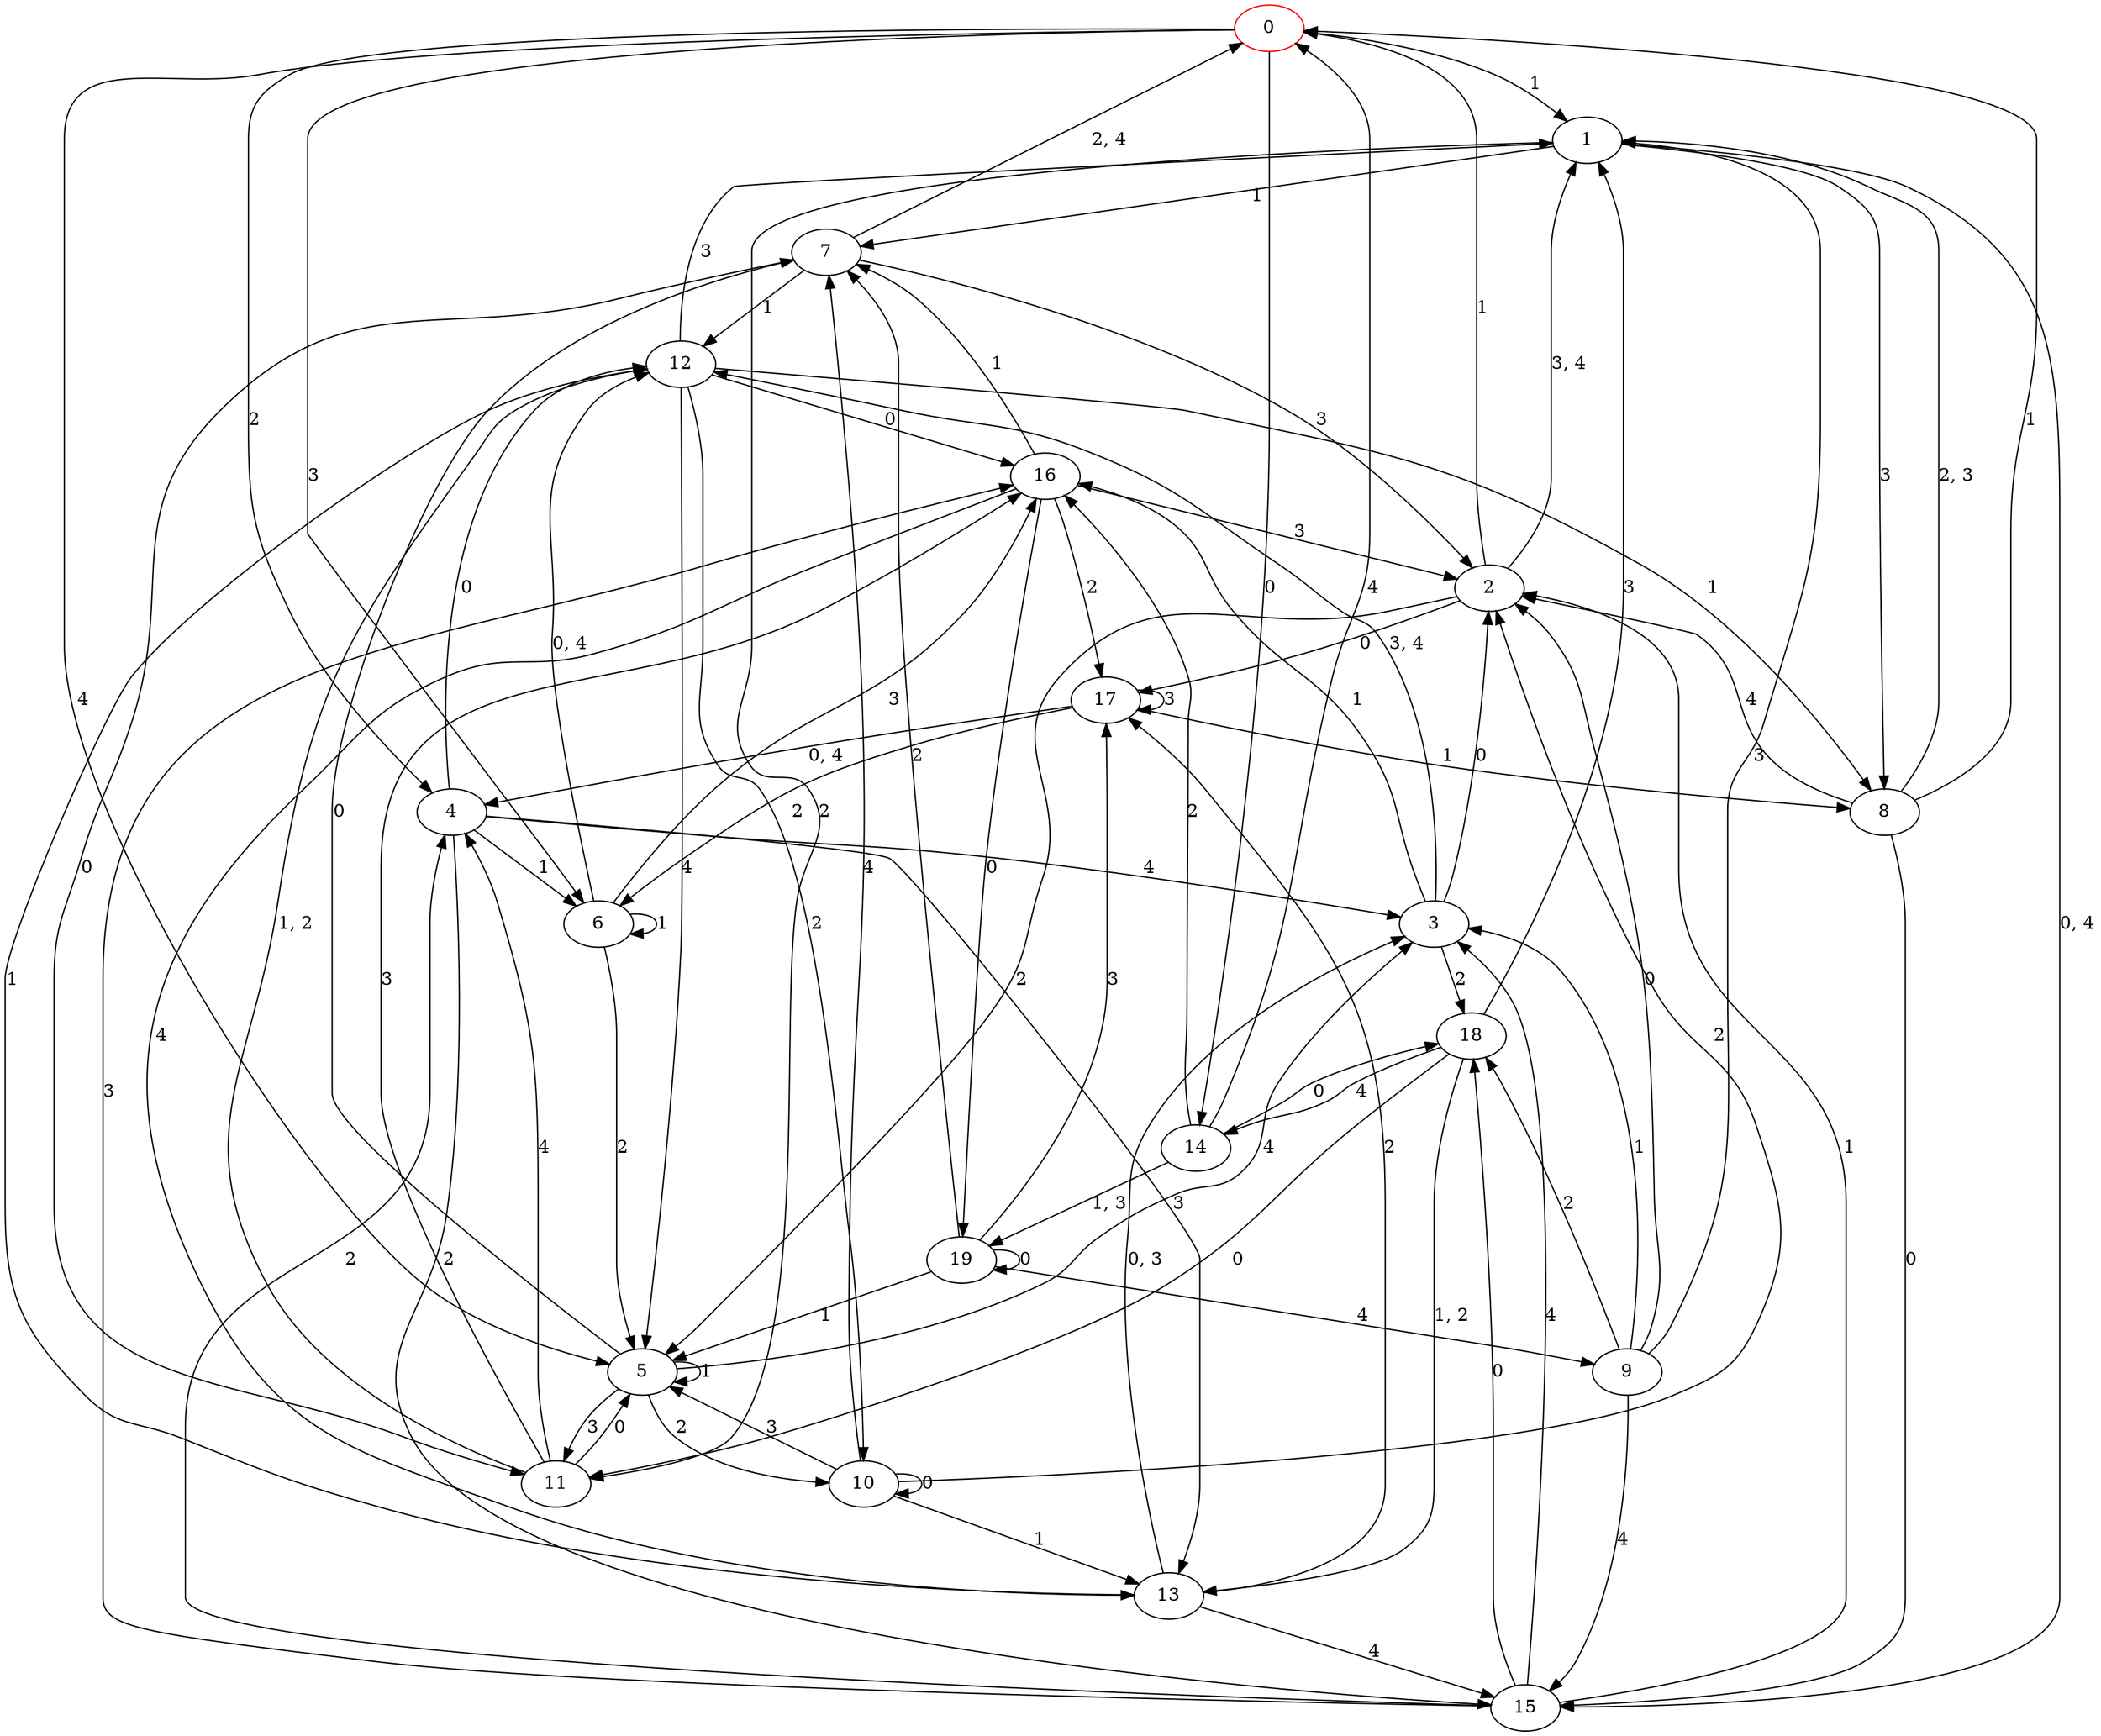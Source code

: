digraph g {
0 [label= "0"] [color="red"];
1 [label= "1"];
2 [label= "2"];
3 [label= "3"];
4 [label= "4"];
5 [label= "5"];
6 [label= "6"];
7 [label= "7"];
8 [label= "8"];
9 [label= "9"];
10 [label= "10"];
11 [label= "11"];
12 [label= "12"];
13 [label= "13"];
14 [label= "14"];
15 [label= "15"];
16 [label= "16"];
17 [label= "17"];
18 [label= "18"];
19 [label= "19"];
0 -> 14[label= "0"];
0 -> 1[label= "1"];
0 -> 4[label= "2"];
0 -> 6[label= "3"];
0 -> 5[label= "4"];
1 -> 7[label= "1"];
1 -> 11[label= "2"];
1 -> 8[label= "3"];
2 -> 17[label= "0"];
2 -> 0[label= "1"];
2 -> 5[label= "2"];
3 -> 2[label= "0"];
3 -> 16[label= "1"];
3 -> 18[label= "2"];
4 -> 12[label= "0"];
4 -> 6[label= "1"];
4 -> 15[label= "2"];
4 -> 13[label= "3"];
4 -> 3[label= "4"];
5 -> 7[label= "0"];
5 -> 5[label= "1"];
5 -> 10[label= "2"];
5 -> 11[label= "3"];
5 -> 3[label= "4"];
6 -> 6[label= "1"];
6 -> 5[label= "2"];
6 -> 16[label= "3"];
7 -> 11[label= "0"];
7 -> 12[label= "1"];
7 -> 2[label= "3"];
8 -> 15[label= "0"];
8 -> 0[label= "1"];
8 -> 2[label= "4"];
9 -> 2[label= "0"];
9 -> 3[label= "1"];
9 -> 18[label= "2"];
9 -> 1[label= "3"];
9 -> 15[label= "4"];
10 -> 10[label= "0"];
10 -> 13[label= "1"];
10 -> 2[label= "2"];
10 -> 5[label= "3"];
10 -> 7[label= "4"];
11 -> 5[label= "0"];
11 -> 16[label= "3"];
11 -> 4[label= "4"];
12 -> 16[label= "0"];
12 -> 8[label= "1"];
12 -> 10[label= "2"];
12 -> 1[label= "3"];
12 -> 5[label= "4"];
13 -> 12[label= "1"];
13 -> 17[label= "2"];
13 -> 15[label= "4"];
14 -> 18[label= "0"];
14 -> 16[label= "2"];
14 -> 0[label= "4"];
15 -> 18[label= "0"];
15 -> 2[label= "1"];
15 -> 4[label= "2"];
15 -> 16[label= "3"];
15 -> 3[label= "4"];
16 -> 19[label= "0"];
16 -> 7[label= "1"];
16 -> 17[label= "2"];
16 -> 2[label= "3"];
16 -> 13[label= "4"];
17 -> 8[label= "1"];
17 -> 6[label= "2"];
17 -> 17[label= "3"];
18 -> 11[label= "0"];
18 -> 1[label= "3"];
18 -> 14[label= "4"];
19 -> 19[label= "0"];
19 -> 5[label= "1"];
19 -> 7[label= "2"];
19 -> 17[label= "3"];
19 -> 9[label= "4"];
1 -> 15[label= "0, 4"];
2 -> 1[label= "3, 4"];
3 -> 12[label= "3, 4"];
6 -> 12[label= "0, 4"];
7 -> 0[label= "2, 4"];
8 -> 1[label= "2, 3"];
11 -> 12[label= "1, 2"];
13 -> 3[label= "0, 3"];
14 -> 19[label= "1, 3"];
17 -> 4[label= "0, 4"];
18 -> 13[label= "1, 2"];
}
